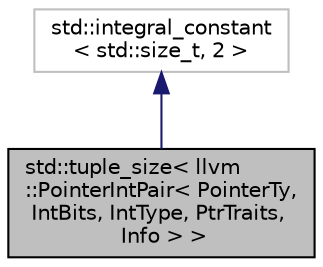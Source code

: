 digraph "std::tuple_size&lt; llvm::PointerIntPair&lt; PointerTy, IntBits, IntType, PtrTraits, Info &gt; &gt;"
{
 // LATEX_PDF_SIZE
  bgcolor="transparent";
  edge [fontname="Helvetica",fontsize="10",labelfontname="Helvetica",labelfontsize="10"];
  node [fontname="Helvetica",fontsize="10",shape=record];
  Node1 [label="std::tuple_size\< llvm\l::PointerIntPair\< PointerTy,\l IntBits, IntType, PtrTraits,\l Info \> \>",height=0.2,width=0.4,color="black", fillcolor="grey75", style="filled", fontcolor="black",tooltip=" "];
  Node2 -> Node1 [dir="back",color="midnightblue",fontsize="10",style="solid",fontname="Helvetica"];
  Node2 [label="std::integral_constant\l\< std::size_t, 2 \>",height=0.2,width=0.4,color="grey75",tooltip=" "];
}
